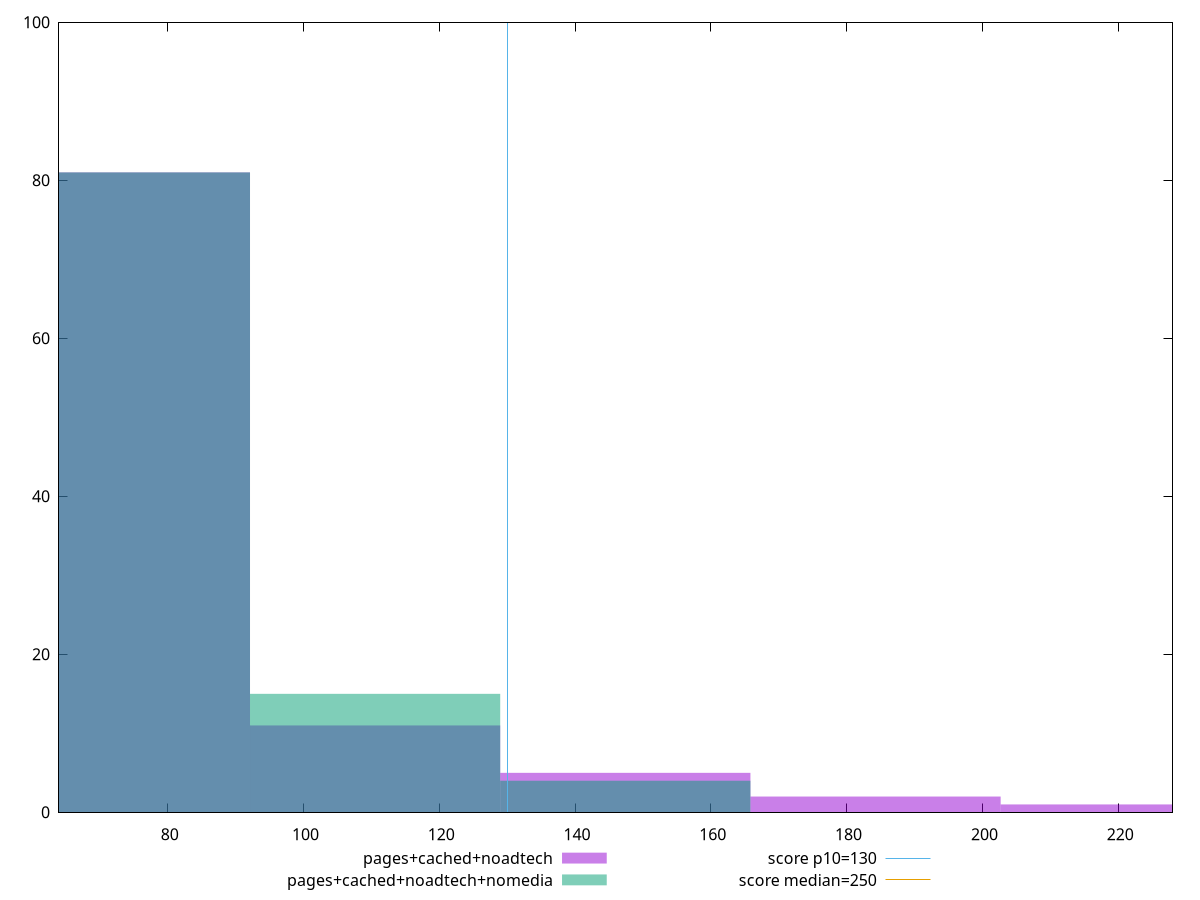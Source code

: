 reset

$pagesCachedNoadtech <<EOF
184.26241241419515 2
221.11489489703416 1
73.70496496567806 81
110.55744744851708 11
147.40992993135612 5
EOF

$pagesCachedNoadtechNomedia <<EOF
110.55744744851708 15
73.70496496567806 81
147.40992993135612 4
EOF

set key outside below
set boxwidth 36.85248248283903
set xrange [64:228]
set yrange [0:100]
set trange [0:100]
set style fill transparent solid 0.5 noborder

set parametric
set terminal svg size 640, 500 enhanced background rgb 'white'
set output "report_00019_2021-02-10T18-14-37.922Z//max-potential-fid/comparison/histogram/2_vs_3.svg"

plot $pagesCachedNoadtech title "pages+cached+noadtech" with boxes, \
     $pagesCachedNoadtechNomedia title "pages+cached+noadtech+nomedia" with boxes, \
     130,t title "score p10=130", \
     250,t title "score median=250"

reset
